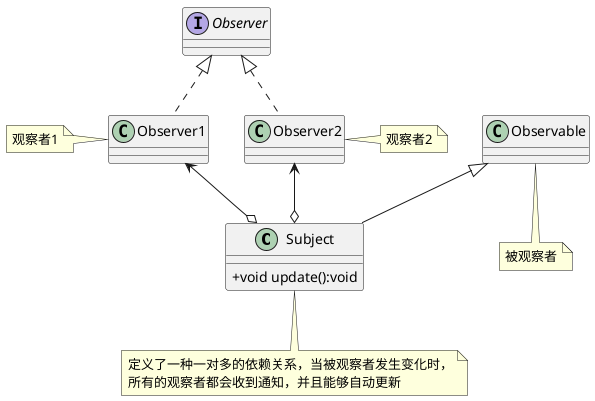 @startuml
skinparam classAttributeIconSize 0

class Subject extends Observable {
    +void update():void
}
note bottom:被观察者
class Subject
note bottom:定义了一种一对多的依赖关系，当被观察者发生变化时，\n所有的观察者都会收到通知，并且能够自动更新
class Observer1
note left:观察者1
class Observer1 implements Observer

class Observer2
note right:观察者2
class Observer2 implements Observer

Observer1 <--o Subject
Observer2 <--o Subject
@enduml